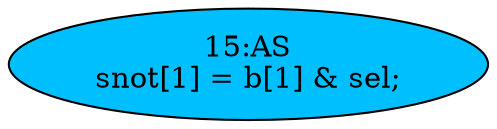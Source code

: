 strict digraph "" {
	node [label="\N"];
	"15:AS"	[ast="<pyverilog.vparser.ast.Assign object at 0x7f0043a8c450>",
		def_var="['snot']",
		fillcolor=deepskyblue,
		label="15:AS
snot[1] = b[1] & sel;",
		statements="[]",
		style=filled,
		typ=Assign,
		use_var="['b', 'sel']"];
}
